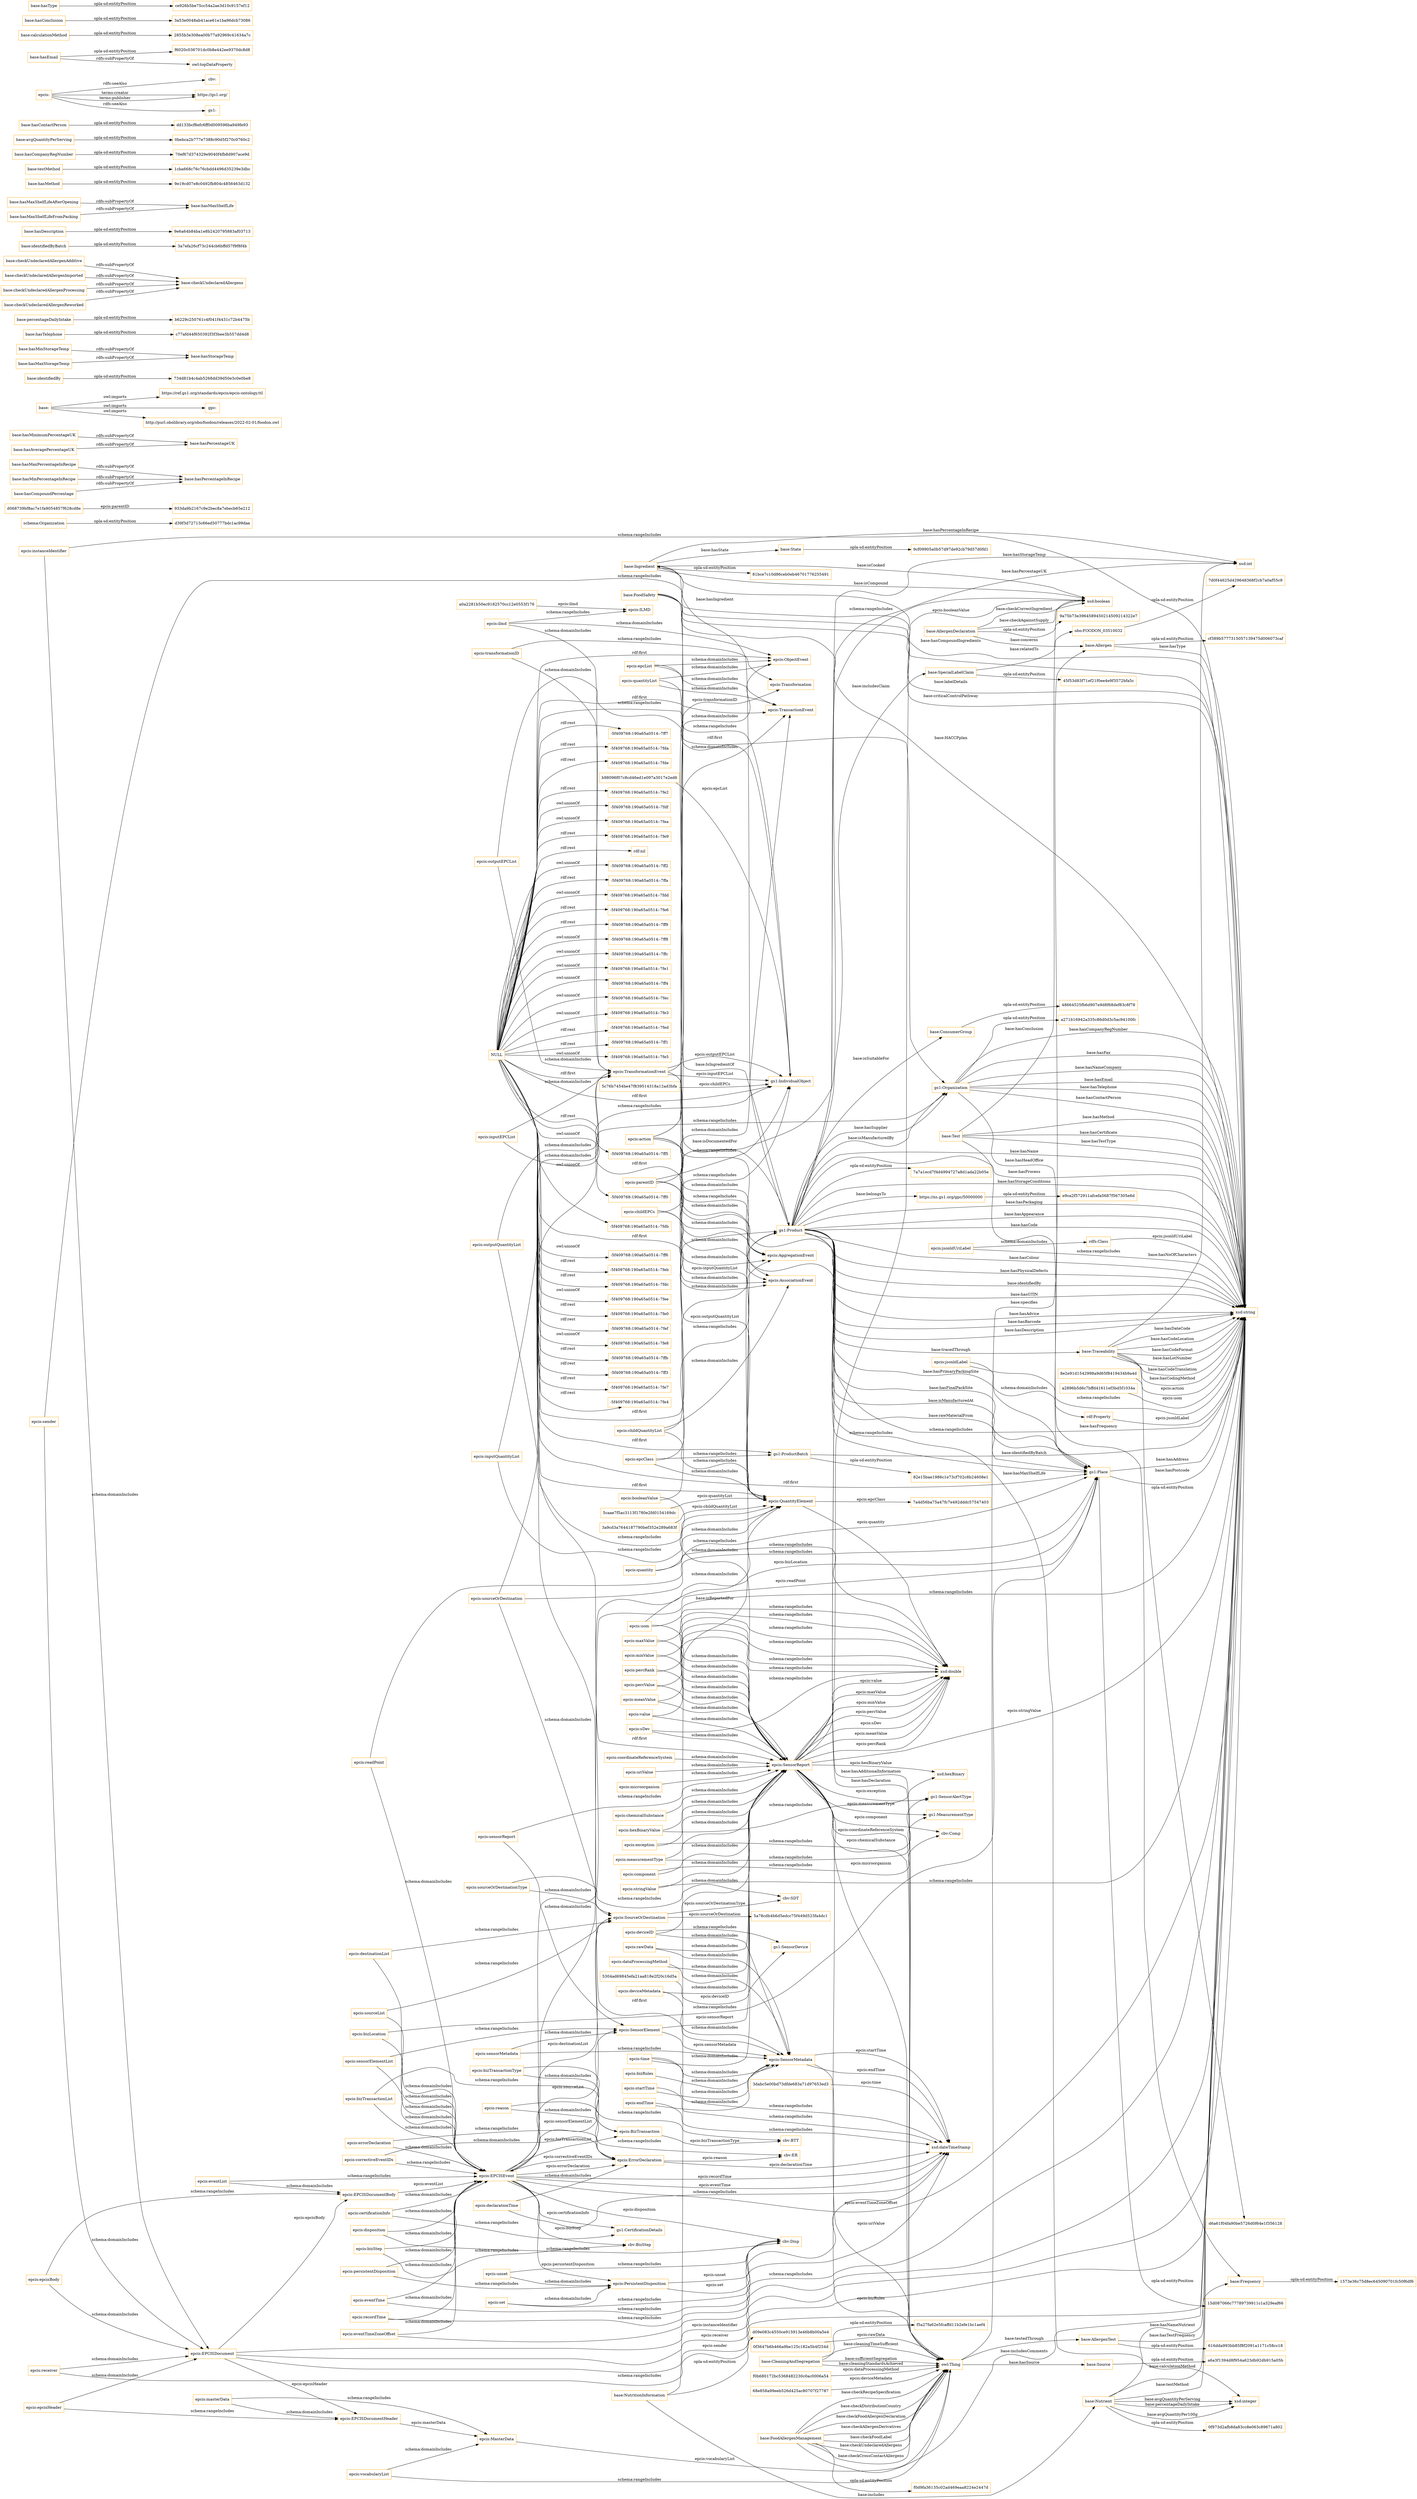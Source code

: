 digraph ar2dtool_diagram { 
rankdir=LR;
size="1501"
node [shape = rectangle, color="orange"]; "base:Test" "base:Ingredient" "base:Frequency" "base:SpecialLabelClaim" "gs1:Product" "gs1:ProductBatch" "base:Traceability" "base:Allergen" "schema:Organization" "base:NutritionInformation" "base:CleaningAndSegregation" "gs1:Place" "base:State" "base:Nutrient" "base:AllergenDeclaration" "base:Source" "base:FoodSafety" "base:FoodAllergenManagement" "base:ConsumerGroup" "gs1:Organization" "base:AllergenTest" "epcis:QuantityElement" "8e2e91d1542998a9d65f8419434b9a4d" "epcis:AggregationEvent" "epcis:BizTransaction" "f0b680172bc5368482230c0ac0006a54" "epcis:SourceOrDestination" "3dabc5e00bd73dfde683a71d97653ed3" "b98096f07c8cd46ed1e097a3017e2ed6" "epcis:ErrorDeclaration" "7a4d56ba75a47fc7e492dddc57547403" "epcis:MasterData" "epcis:ILMD" "5caae7f5ac3113f1780e2fd0154169dc" "933da9b2167c9e2bec8a7ebecb65e212" "epcis:TransformationEvent" "3a9cd3a7644187790bef352e289a683f" "epcis:EPCISDocumentHeader" "epcis:EPCISEvent" "epcis:AssociationEvent" "epcis:TransactionEvent" "d068739bf8ac7e1fa9054857f628cd8e" "5a78cdb4b6d5edcc75f449d523fa4dc1" "epcis:SensorElement" "epcis:ObjectEvent" "a0a2281b50ec9182570cc12e0553f176" "5304ad69845efa21aa818e2f20c16d5a" "68e858a99eeb526d425ac80707f27787" "epcis:SensorReport" "0f3647b6b466a9be125c182a5b4f254d" "epcis:Transformation" "a2896b5d6c7bffd41611ef3bd5f1034a" "5c76b7454be47f839514318a12ad3bfa" "epcis:EPCISDocument" "epcis:PersistentDisposition" "epcis:SensorMetadata" "epcis:EPCISDocumentBody" ; /*classes style*/
	"epcis:uom" -> "xsd:string" [ label = "schema:rangeIncludes" ];
	"epcis:uom" -> "epcis:QuantityElement" [ label = "schema:domainIncludes" ];
	"epcis:uom" -> "epcis:SensorReport" [ label = "schema:domainIncludes" ];
	"epcis:unset" -> "cbv:Disp" [ label = "schema:rangeIncludes" ];
	"epcis:unset" -> "epcis:PersistentDisposition" [ label = "schema:domainIncludes" ];
	"epcis:sensorMetadata" -> "epcis:SensorMetadata" [ label = "schema:rangeIncludes" ];
	"epcis:sensorMetadata" -> "epcis:SensorElement" [ label = "schema:domainIncludes" ];
	"epcis:epcList" -> "epcis:TransactionEvent" [ label = "schema:domainIncludes" ];
	"epcis:epcList" -> "epcis:ObjectEvent" [ label = "schema:domainIncludes" ];
	"epcis:epcList" -> "gs1:IndividualObject" [ label = "schema:rangeIncludes" ];
	"epcis:sourceOrDestination" -> "gs1:Place" [ label = "schema:rangeIncludes" ];
	"epcis:sourceOrDestination" -> "epcis:SourceOrDestination" [ label = "schema:domainIncludes" ];
	"epcis:sourceOrDestination" -> "gs1:Organization" [ label = "schema:rangeIncludes" ];
	"epcis:eventTime" -> "xsd:dateTimeStamp" [ label = "schema:rangeIncludes" ];
	"epcis:eventTime" -> "epcis:EPCISEvent" [ label = "schema:domainIncludes" ];
	"epcis:quantityList" -> "epcis:ObjectEvent" [ label = "schema:domainIncludes" ];
	"epcis:quantityList" -> "epcis:TransactionEvent" [ label = "schema:domainIncludes" ];
	"epcis:quantityList" -> "epcis:QuantityElement" [ label = "schema:rangeIncludes" ];
	"epcis:receiver" -> "epcis:EPCISDocument" [ label = "schema:domainIncludes" ];
	"epcis:receiver" -> "xsd:string" [ label = "schema:rangeIncludes" ];
	"base:Nutrient" -> "0f973d2afb8da83cc8e063c89671a802" [ label = "opla-sd:entityPosition" ];
	"epcis:bizTransactionType" -> "epcis:BizTransaction" [ label = "schema:domainIncludes" ];
	"epcis:bizTransactionType" -> "cbv:BTT" [ label = "schema:rangeIncludes" ];
	"epcis:masterData" -> "epcis:EPCISDocumentHeader" [ label = "schema:domainIncludes" ];
	"epcis:masterData" -> "epcis:MasterData" [ label = "schema:rangeIncludes" ];
	"base:hasMaxPercentageInRecipe" -> "base:hasPercentageInRecipe" [ label = "rdfs:subPropertyOf" ];
	"base:hasMinimumPercentageUK" -> "base:hasPercentageUK" [ label = "rdfs:subPropertyOf" ];
	"base:" -> "https://ref.gs1.org/standards/epcis/epcis-ontology.ttl" [ label = "owl:imports" ];
	"base:" -> "gpc:" [ label = "owl:imports" ];
	"base:" -> "http://purl.obolibrary.org/obo/foodon/releases/2022-02-01/foodon.owl" [ label = "owl:imports" ];
	"epcis:booleanValue" -> "epcis:SensorReport" [ label = "schema:domainIncludes" ];
	"epcis:booleanValue" -> "xsd:boolean" [ label = "schema:rangeIncludes" ];
	"base:identifiedBy" -> "734d81b4c4ab5268dd39d50e3c0e0be8" [ label = "opla-sd:entityPosition" ];
	"epcis:quantity" -> "xsd:double" [ label = "schema:rangeIncludes" ];
	"epcis:quantity" -> "epcis:QuantityElement" [ label = "schema:domainIncludes" ];
	"base:hasMinStorageTemp" -> "base:hasStorageTemp" [ label = "rdfs:subPropertyOf" ];
	"base:hasMinPercentageInRecipe" -> "base:hasPercentageInRecipe" [ label = "rdfs:subPropertyOf" ];
	"base:Ingredient" -> "81bce7c10d86ceb0eb46701776255491" [ label = "opla-sd:entityPosition" ];
	"epcis:startTime" -> "epcis:SensorMetadata" [ label = "schema:domainIncludes" ];
	"epcis:startTime" -> "xsd:dateTimeStamp" [ label = "schema:rangeIncludes" ];
	"epcis:hexBinaryValue" -> "xsd:hexBinary" [ label = "schema:rangeIncludes" ];
	"epcis:hexBinaryValue" -> "epcis:SensorReport" [ label = "schema:domainIncludes" ];
	"epcis:certificationInfo" -> "gs1:CertificationDetails" [ label = "schema:rangeIncludes" ];
	"epcis:certificationInfo" -> "epcis:EPCISEvent" [ label = "schema:domainIncludes" ];
	"base:FoodAllergenManagement" -> "f0d9fa36135c02ad469eaa8224e2447d" [ label = "opla-sd:entityPosition" ];
	"epcis:sourceList" -> "epcis:SourceOrDestination" [ label = "schema:rangeIncludes" ];
	"epcis:sourceList" -> "epcis:EPCISEvent" [ label = "schema:domainIncludes" ];
	"epcis:reason" -> "epcis:ErrorDeclaration" [ label = "schema:domainIncludes" ];
	"epcis:reason" -> "cbv:ER" [ label = "schema:rangeIncludes" ];
	"schema:Organization" -> "d39f3d72713c66ed50777bdc1ac99dae" [ label = "opla-sd:entityPosition" ];
	"base:hasTelephone" -> "c77afd44f650392f3f3bee3b557dd4d8" [ label = "opla-sd:entityPosition" ];
	"base:percentageDailyIntake" -> "b6229c250761c4f041f4431c72b4475b" [ label = "opla-sd:entityPosition" ];
	"epcis:parentID" -> "epcis:TransactionEvent" [ label = "schema:domainIncludes" ];
	"epcis:parentID" -> "epcis:AssociationEvent" [ label = "schema:domainIncludes" ];
	"epcis:parentID" -> "gs1:IndividualObject" [ label = "schema:rangeIncludes" ];
	"epcis:parentID" -> "gs1:Place" [ label = "schema:rangeIncludes" ];
	"epcis:parentID" -> "epcis:AggregationEvent" [ label = "schema:domainIncludes" ];
	"epcis:uriValue" -> "epcis:SensorReport" [ label = "schema:domainIncludes" ];
	"epcis:recordTime" -> "epcis:EPCISEvent" [ label = "schema:domainIncludes" ];
	"epcis:recordTime" -> "xsd:dateTimeStamp" [ label = "schema:rangeIncludes" ];
	"epcis:deviceID" -> "gs1:SensorDevice" [ label = "schema:rangeIncludes" ];
	"epcis:deviceID" -> "epcis:SensorMetadata" [ label = "schema:domainIncludes" ];
	"epcis:deviceID" -> "epcis:SensorReport" [ label = "schema:domainIncludes" ];
	"epcis:ilmd" -> "epcis:ObjectEvent" [ label = "schema:domainIncludes" ];
	"epcis:ilmd" -> "epcis:ILMD" [ label = "schema:rangeIncludes" ];
	"epcis:ilmd" -> "epcis:TransformationEvent" [ label = "schema:domainIncludes" ];
	"base:checkUndeclaredAllergenAdditive" -> "base:checkUndeclaredAllergens" [ label = "rdfs:subPropertyOf" ];
	"epcis:bizRules" -> "epcis:SensorMetadata" [ label = "schema:domainIncludes" ];
	"epcis:meanValue" -> "epcis:SensorReport" [ label = "schema:domainIncludes" ];
	"epcis:meanValue" -> "xsd:double" [ label = "schema:rangeIncludes" ];
	"epcis:microorganism" -> "epcis:SensorReport" [ label = "schema:domainIncludes" ];
	"epcis:value" -> "epcis:SensorReport" [ label = "schema:domainIncludes" ];
	"epcis:value" -> "xsd:double" [ label = "schema:rangeIncludes" ];
	"epcis:sender" -> "xsd:string" [ label = "schema:rangeIncludes" ];
	"epcis:sender" -> "epcis:EPCISDocument" [ label = "schema:domainIncludes" ];
	"https://ns.gs1.org/gpc/50000000" -> "e9ca2f572911afcefa5687f567305e6d" [ label = "opla-sd:entityPosition" ];
	"epcis:endTime" -> "epcis:SensorMetadata" [ label = "schema:domainIncludes" ];
	"epcis:endTime" -> "xsd:dateTimeStamp" [ label = "schema:rangeIncludes" ];
	"epcis:sDev" -> "xsd:double" [ label = "schema:rangeIncludes" ];
	"epcis:sDev" -> "epcis:SensorReport" [ label = "schema:domainIncludes" ];
	"epcis:epcisBody" -> "epcis:EPCISDocument" [ label = "schema:domainIncludes" ];
	"epcis:epcisBody" -> "epcis:EPCISDocumentBody" [ label = "schema:rangeIncludes" ];
	"epcis:instanceIdentifier" -> "epcis:EPCISDocument" [ label = "schema:domainIncludes" ];
	"epcis:instanceIdentifier" -> "xsd:string" [ label = "schema:rangeIncludes" ];
	"gs1:Place" -> "15d087066c77789739911c1a329eaf66" [ label = "opla-sd:entityPosition" ];
	"epcis:exception" -> "gs1:SensorAlertType" [ label = "schema:rangeIncludes" ];
	"epcis:exception" -> "epcis:SensorReport" [ label = "schema:domainIncludes" ];
	"epcis:maxValue" -> "xsd:double" [ label = "schema:rangeIncludes" ];
	"epcis:maxValue" -> "epcis:SensorReport" [ label = "schema:domainIncludes" ];
	"base:AllergenTest" -> "616dda993bb85f8f2091a1171c58cc18" [ label = "opla-sd:entityPosition" ];
	"gs1:ProductBatch" -> "82e15bae1986c1e73cf702c8b24608e1" [ label = "opla-sd:entityPosition" ];
	"epcis:action" -> "xsd:string" [ label = "schema:rangeIncludes" ];
	"epcis:action" -> "epcis:AggregationEvent" [ label = "schema:domainIncludes" ];
	"epcis:action" -> "epcis:AssociationEvent" [ label = "schema:domainIncludes" ];
	"epcis:action" -> "epcis:ObjectEvent" [ label = "schema:domainIncludes" ];
	"epcis:action" -> "epcis:TransactionEvent" [ label = "schema:domainIncludes" ];
	"base:AllergenDeclaration" -> "9a75b73e3964589450214509214322e7" [ label = "opla-sd:entityPosition" ];
	"epcis:rawData" -> "epcis:SensorReport" [ label = "schema:domainIncludes" ];
	"epcis:rawData" -> "epcis:SensorMetadata" [ label = "schema:domainIncludes" ];
	"epcis:epcClass" -> "epcis:QuantityElement" [ label = "schema:domainIncludes" ];
	"epcis:epcClass" -> "gs1:Product" [ label = "schema:rangeIncludes" ];
	"epcis:epcClass" -> "gs1:ProductBatch" [ label = "schema:rangeIncludes" ];
	"epcis:eventTimeZoneOffset" -> "xsd:string" [ label = "schema:rangeIncludes" ];
	"epcis:eventTimeZoneOffset" -> "epcis:EPCISEvent" [ label = "schema:domainIncludes" ];
	"base:identifiedByBatch" -> "3a7efa26cf73c244cb6bffd57f9f8f4b" [ label = "opla-sd:entityPosition" ];
	"epcis:persistentDisposition" -> "epcis:EPCISEvent" [ label = "schema:domainIncludes" ];
	"epcis:persistentDisposition" -> "epcis:PersistentDisposition" [ label = "schema:rangeIncludes" ];
	"base:hasDescription" -> "9e6a64b84ba1e8b2420795883af03713" [ label = "opla-sd:entityPosition" ];
	"base:hasMaxShelfLifeAfterOpening" -> "base:hasMaxShelfLife" [ label = "rdfs:subPropertyOf" ];
	"epcis:jsonldLabel" -> "rdf:Property" [ label = "schema:domainIncludes" ];
	"epcis:jsonldLabel" -> "xsd:string" [ label = "schema:rangeIncludes" ];
	"epcis:dataProcessingMethod" -> "epcis:SensorReport" [ label = "schema:domainIncludes" ];
	"epcis:dataProcessingMethod" -> "epcis:SensorMetadata" [ label = "schema:domainIncludes" ];
	"base:hasMaxStorageTemp" -> "base:hasStorageTemp" [ label = "rdfs:subPropertyOf" ];
	"epcis:transformationID" -> "epcis:Transformation" [ label = "schema:rangeIncludes" ];
	"epcis:transformationID" -> "epcis:TransformationEvent" [ label = "schema:domainIncludes" ];
	"epcis:epcisHeader" -> "epcis:EPCISDocumentHeader" [ label = "schema:rangeIncludes" ];
	"epcis:epcisHeader" -> "epcis:EPCISDocument" [ label = "schema:domainIncludes" ];
	"epcis:errorDeclaration" -> "epcis:EPCISEvent" [ label = "schema:domainIncludes" ];
	"epcis:errorDeclaration" -> "epcis:ErrorDeclaration" [ label = "schema:rangeIncludes" ];
	"epcis:inputEPCList" -> "gs1:IndividualObject" [ label = "schema:rangeIncludes" ];
	"epcis:inputEPCList" -> "epcis:TransformationEvent" [ label = "schema:domainIncludes" ];
	"base:hasMethod" -> "9e19cd07e8c0492fb804c4856463d132" [ label = "opla-sd:entityPosition" ];
	"epcis:component" -> "epcis:SensorReport" [ label = "schema:domainIncludes" ];
	"epcis:component" -> "cbv:Comp" [ label = "schema:rangeIncludes" ];
	"epcis:set" -> "epcis:PersistentDisposition" [ label = "schema:domainIncludes" ];
	"epcis:set" -> "cbv:Disp" [ label = "schema:rangeIncludes" ];
	"epcis:outputQuantityList" -> "epcis:TransformationEvent" [ label = "schema:domainIncludes" ];
	"epcis:outputQuantityList" -> "epcis:QuantityElement" [ label = "schema:rangeIncludes" ];
	"epcis:destinationList" -> "epcis:EPCISEvent" [ label = "schema:domainIncludes" ];
	"epcis:destinationList" -> "epcis:SourceOrDestination" [ label = "schema:rangeIncludes" ];
	"base:hasCompoundPercentage" -> "base:hasPercentageInRecipe" [ label = "rdfs:subPropertyOf" ];
	"epcis:deviceMetadata" -> "epcis:SensorReport" [ label = "schema:domainIncludes" ];
	"epcis:deviceMetadata" -> "epcis:SensorMetadata" [ label = "schema:domainIncludes" ];
	"gs1:Organization" -> "a271b16942a335c86d0d3c5ac94100fc" [ label = "opla-sd:entityPosition" ];
	"epcis:chemicalSubstance" -> "epcis:SensorReport" [ label = "schema:domainIncludes" ];
	"epcis:sourceOrDestinationType" -> "epcis:SourceOrDestination" [ label = "schema:domainIncludes" ];
	"epcis:sourceOrDestinationType" -> "cbv:SDT" [ label = "schema:rangeIncludes" ];
	"epcis:measurementType" -> "gs1:MeasurementType" [ label = "schema:rangeIncludes" ];
	"epcis:measurementType" -> "epcis:SensorReport" [ label = "schema:domainIncludes" ];
	"epcis:bizLocation" -> "epcis:EPCISEvent" [ label = "schema:domainIncludes" ];
	"epcis:bizLocation" -> "gs1:Place" [ label = "schema:rangeIncludes" ];
	"epcis:outputEPCList" -> "epcis:TransformationEvent" [ label = "schema:domainIncludes" ];
	"epcis:outputEPCList" -> "gs1:IndividualObject" [ label = "schema:rangeIncludes" ];
	"epcis:stringValue" -> "epcis:SensorReport" [ label = "schema:domainIncludes" ];
	"epcis:stringValue" -> "xsd:string" [ label = "schema:rangeIncludes" ];
	"epcis:jsonldUriLabel" -> "xsd:string" [ label = "schema:rangeIncludes" ];
	"epcis:jsonldUriLabel" -> "rdfs:Class" [ label = "schema:domainIncludes" ];
	"base:ConsumerGroup" -> "48664525fb6d907e9d8f68def83c8f78" [ label = "opla-sd:entityPosition" ];
	"epcis:bizTransactionList" -> "epcis:BizTransaction" [ label = "schema:rangeIncludes" ];
	"epcis:bizTransactionList" -> "epcis:EPCISEvent" [ label = "schema:domainIncludes" ];
	"base:CleaningAndSegregation" -> "f5a27fa62e5fcaffd11b2efe1bc1aef4" [ label = "opla-sd:entityPosition" ];
	"base:Traceability" -> "d6a61f04fa90be5726d0f64e1f356128" [ label = "opla-sd:entityPosition" ];
	"base:Allergen" -> "cf389b5777315057139475d006073caf" [ label = "opla-sd:entityPosition" ];
	"base:Source" -> "a6a3f1394d8f954a623db92db915a05b" [ label = "opla-sd:entityPosition" ];
	"base:checkUndeclaredAllergenImported" -> "base:checkUndeclaredAllergens" [ label = "rdfs:subPropertyOf" ];
	"epcis:minValue" -> "epcis:SensorReport" [ label = "schema:domainIncludes" ];
	"epcis:minValue" -> "xsd:double" [ label = "schema:rangeIncludes" ];
	"epcis:disposition" -> "cbv:Disp" [ label = "schema:rangeIncludes" ];
	"epcis:disposition" -> "epcis:EPCISEvent" [ label = "schema:domainIncludes" ];
	"base:testMethod" -> "1cba668c76c76cbdd4496d35239e3dbc" [ label = "opla-sd:entityPosition" ];
	"epcis:sensorElementList" -> "epcis:SensorElement" [ label = "schema:rangeIncludes" ];
	"epcis:sensorElementList" -> "epcis:EPCISEvent" [ label = "schema:domainIncludes" ];
	"base:hasCompanyRegNumber" -> "70ef67d374329e9040f4fb8d907ace9d" [ label = "opla-sd:entityPosition" ];
	"epcis:time" -> "xsd:dateTimeStamp" [ label = "schema:rangeIncludes" ];
	"epcis:time" -> "epcis:SensorReport" [ label = "schema:domainIncludes" ];
	"epcis:time" -> "epcis:SensorMetadata" [ label = "schema:domainIncludes" ];
	"base:avgQuantityPerServing" -> "0bebca2b777e7388c90d5f270c0760c2" [ label = "opla-sd:entityPosition" ];
	"base:State" -> "9cf09905a0b57d97de92cb79d57d0fd1" [ label = "opla-sd:entityPosition" ];
	"base:SpecialLabelClaim" -> "45f53d83f71ef21f0ee4e9f3572bfa5c" [ label = "opla-sd:entityPosition" ];
	"base:checkUndeclaredAllergenProcessing" -> "base:checkUndeclaredAllergens" [ label = "rdfs:subPropertyOf" ];
	"base:hasContactPerson" -> "dd133bcf8efc6ff0d009596ba949fe93" [ label = "opla-sd:entityPosition" ];
	"epcis:inputQuantityList" -> "epcis:QuantityElement" [ label = "schema:rangeIncludes" ];
	"epcis:inputQuantityList" -> "epcis:TransformationEvent" [ label = "schema:domainIncludes" ];
	"NULL" -> "gs1:IndividualObject" [ label = "rdf:first" ];
	"NULL" -> "-5f409768:190a65a0514:-7ff5" [ label = "rdf:rest" ];
	"NULL" -> "-5f409768:190a65a0514:-7ff0" [ label = "owl:unionOf" ];
	"NULL" -> "-5f409768:190a65a0514:-7fdb" [ label = "owl:unionOf" ];
	"NULL" -> "gs1:Organization" [ label = "rdf:first" ];
	"NULL" -> "-5f409768:190a65a0514:-7ff6" [ label = "owl:unionOf" ];
	"NULL" -> "epcis:TransformationEvent" [ label = "rdf:first" ];
	"NULL" -> "-5f409768:190a65a0514:-7feb" [ label = "rdf:rest" ];
	"NULL" -> "-5f409768:190a65a0514:-7fdc" [ label = "rdf:rest" ];
	"NULL" -> "epcis:QuantityElement" [ label = "rdf:first" ];
	"NULL" -> "-5f409768:190a65a0514:-7fee" [ label = "owl:unionOf" ];
	"NULL" -> "-5f409768:190a65a0514:-7fe0" [ label = "rdf:rest" ];
	"NULL" -> "-5f409768:190a65a0514:-7fef" [ label = "rdf:rest" ];
	"NULL" -> "-5f409768:190a65a0514:-7fe8" [ label = "owl:unionOf" ];
	"NULL" -> "-5f409768:190a65a0514:-7ffb" [ label = "rdf:rest" ];
	"NULL" -> "-5f409768:190a65a0514:-7ff3" [ label = "rdf:rest" ];
	"NULL" -> "-5f409768:190a65a0514:-7fe7" [ label = "rdf:rest" ];
	"NULL" -> "-5f409768:190a65a0514:-7fe4" [ label = "rdf:rest" ];
	"NULL" -> "-5f409768:190a65a0514:-7ff7" [ label = "rdf:rest" ];
	"NULL" -> "-5f409768:190a65a0514:-7fda" [ label = "rdf:rest" ];
	"NULL" -> "-5f409768:190a65a0514:-7fde" [ label = "rdf:rest" ];
	"NULL" -> "epcis:ObjectEvent" [ label = "rdf:first" ];
	"NULL" -> "-5f409768:190a65a0514:-7fe2" [ label = "rdf:rest" ];
	"NULL" -> "-5f409768:190a65a0514:-7fdf" [ label = "owl:unionOf" ];
	"NULL" -> "epcis:SensorReport" [ label = "rdf:first" ];
	"NULL" -> "-5f409768:190a65a0514:-7fea" [ label = "owl:unionOf" ];
	"NULL" -> "-5f409768:190a65a0514:-7fe9" [ label = "rdf:rest" ];
	"NULL" -> "gs1:Place" [ label = "rdf:first" ];
	"NULL" -> "rdf:nil" [ label = "rdf:rest" ];
	"NULL" -> "-5f409768:190a65a0514:-7ff2" [ label = "owl:unionOf" ];
	"NULL" -> "-5f409768:190a65a0514:-7ffa" [ label = "rdf:rest" ];
	"NULL" -> "-5f409768:190a65a0514:-7fdd" [ label = "owl:unionOf" ];
	"NULL" -> "-5f409768:190a65a0514:-7fe6" [ label = "rdf:rest" ];
	"NULL" -> "-5f409768:190a65a0514:-7ff9" [ label = "rdf:rest" ];
	"NULL" -> "-5f409768:190a65a0514:-7ff8" [ label = "owl:unionOf" ];
	"NULL" -> "epcis:TransactionEvent" [ label = "rdf:first" ];
	"NULL" -> "-5f409768:190a65a0514:-7ffc" [ label = "owl:unionOf" ];
	"NULL" -> "gs1:Product" [ label = "rdf:first" ];
	"NULL" -> "-5f409768:190a65a0514:-7fe1" [ label = "owl:unionOf" ];
	"NULL" -> "epcis:SensorMetadata" [ label = "rdf:first" ];
	"NULL" -> "gs1:ProductBatch" [ label = "rdf:first" ];
	"NULL" -> "epcis:AggregationEvent" [ label = "rdf:first" ];
	"NULL" -> "-5f409768:190a65a0514:-7ff4" [ label = "owl:unionOf" ];
	"NULL" -> "-5f409768:190a65a0514:-7fec" [ label = "owl:unionOf" ];
	"NULL" -> "epcis:AssociationEvent" [ label = "rdf:first" ];
	"NULL" -> "-5f409768:190a65a0514:-7fe3" [ label = "owl:unionOf" ];
	"NULL" -> "-5f409768:190a65a0514:-7fed" [ label = "rdf:rest" ];
	"NULL" -> "-5f409768:190a65a0514:-7ff1" [ label = "rdf:rest" ];
	"NULL" -> "-5f409768:190a65a0514:-7fe5" [ label = "owl:unionOf" ];
	"epcis:" -> "cbv:" [ label = "rdfs:seeAlso" ];
	"epcis:" -> "https://gs1.org/" [ label = "terms:creator" ];
	"epcis:" -> "gs1:" [ label = "rdfs:seeAlso" ];
	"epcis:" -> "https://gs1.org/" [ label = "terms:publisher" ];
	"epcis:correctiveEventIDs" -> "epcis:ErrorDeclaration" [ label = "schema:domainIncludes" ];
	"epcis:correctiveEventIDs" -> "epcis:EPCISEvent" [ label = "schema:rangeIncludes" ];
	"epcis:readPoint" -> "gs1:Place" [ label = "schema:rangeIncludes" ];
	"epcis:readPoint" -> "epcis:EPCISEvent" [ label = "schema:domainIncludes" ];
	"obo:FOODON_03510032" -> "7d0f44625d429648368f2cb7a0af55c9" [ label = "opla-sd:entityPosition" ];
	"base:hasAveragePercentageUK" -> "base:hasPercentageUK" [ label = "rdfs:subPropertyOf" ];
	"gs1:Product" -> "7a7a1ecd7f4d4994727a8d1ada22b05e" [ label = "opla-sd:entityPosition" ];
	"base:Frequency" -> "1573e36c75d8ec645090701fc50f6df6" [ label = "opla-sd:entityPosition" ];
	"epcis:coordinateReferenceSystem" -> "epcis:SensorReport" [ label = "schema:domainIncludes" ];
	"base:checkUndeclaredAllergenReworked" -> "base:checkUndeclaredAllergens" [ label = "rdfs:subPropertyOf" ];
	"base:hasEmail" -> "f6020c036701dc0b8e442ee9370dc8d8" [ label = "opla-sd:entityPosition" ];
	"base:hasEmail" -> "owl:topDataProperty" [ label = "rdfs:subPropertyOf" ];
	"base:calculationMethod" -> "2855b3e308ea00b77a92969c41634a7c" [ label = "opla-sd:entityPosition" ];
	"base:hasConclusion" -> "3a53e0048ab41ace61e1ba96dcb73086" [ label = "opla-sd:entityPosition" ];
	"epcis:percRank" -> "xsd:double" [ label = "schema:rangeIncludes" ];
	"epcis:percRank" -> "epcis:SensorReport" [ label = "schema:domainIncludes" ];
	"epcis:percValue" -> "xsd:double" [ label = "schema:rangeIncludes" ];
	"epcis:percValue" -> "epcis:SensorReport" [ label = "schema:domainIncludes" ];
	"epcis:eventList" -> "epcis:EPCISEvent" [ label = "schema:rangeIncludes" ];
	"epcis:eventList" -> "epcis:EPCISDocumentBody" [ label = "schema:domainIncludes" ];
	"base:NutritionInformation" -> "d09e083c4550ce915913e46b8b00a5e4" [ label = "opla-sd:entityPosition" ];
	"epcis:declarationTime" -> "epcis:ErrorDeclaration" [ label = "schema:domainIncludes" ];
	"epcis:declarationTime" -> "xsd:dateTimeStamp" [ label = "schema:rangeIncludes" ];
	"base:hasType" -> "ce926b5be75cc54a2ae3d10c9157ef12" [ label = "opla-sd:entityPosition" ];
	"epcis:bizStep" -> "epcis:EPCISEvent" [ label = "schema:domainIncludes" ];
	"epcis:bizStep" -> "cbv:BizStep" [ label = "schema:rangeIncludes" ];
	"epcis:childQuantityList" -> "epcis:AggregationEvent" [ label = "schema:domainIncludes" ];
	"epcis:childQuantityList" -> "epcis:QuantityElement" [ label = "schema:rangeIncludes" ];
	"epcis:childQuantityList" -> "epcis:AssociationEvent" [ label = "schema:domainIncludes" ];
	"epcis:sensorReport" -> "epcis:SensorElement" [ label = "schema:domainIncludes" ];
	"epcis:sensorReport" -> "epcis:SensorReport" [ label = "schema:rangeIncludes" ];
	"epcis:vocabularyList" -> "epcis:MasterData" [ label = "schema:domainIncludes" ];
	"epcis:vocabularyList" -> "owl:Thing" [ label = "schema:rangeIncludes" ];
	"epcis:childEPCs" -> "gs1:IndividualObject" [ label = "schema:rangeIncludes" ];
	"epcis:childEPCs" -> "epcis:AggregationEvent" [ label = "schema:domainIncludes" ];
	"epcis:childEPCs" -> "epcis:AssociationEvent" [ label = "schema:domainIncludes" ];
	"base:hasMaxShelfLifeFromPacking" -> "base:hasMaxShelfLife" [ label = "rdfs:subPropertyOf" ];
	"d068739bf8ac7e1fa9054857f628cd8e" -> "933da9b2167c9e2bec8a7ebecb65e212" [ label = "epcis:parentID" ];
	"base:Nutrient" -> "xsd:integer" [ label = "base:avgQuantityPer100g" ];
	"gs1:Product" -> "base:ConsumerGroup" [ label = "base:isSuitableFor" ];
	"epcis:SensorReport" -> "xsd:double" [ label = "epcis:percValue" ];
	"gs1:Product" -> "xsd:string" [ label = "base:hasName" ];
	"owl:Thing" -> "base:AllergenTest" [ label = "base:testedThrough" ];
	"base:FoodAllergenManagement" -> "owl:Thing" [ label = "base:checkRecipeSpecification" ];
	"epcis:TransformationEvent" -> "gs1:IndividualObject" [ label = "epcis:outputEPCList" ];
	"epcis:SensorReport" -> "gs1:SensorAlertType" [ label = "epcis:exception" ];
	"gs1:Product" -> "gs1:Place" [ label = "base:isManufacturedAt" ];
	"epcis:EPCISDocument" -> "epcis:EPCISDocumentHeader" [ label = "epcis:epcisHeader" ];
	"epcis:EPCISEvent" -> "xsd:dateTimeStamp" [ label = "epcis:recordTime" ];
	"epcis:TransformationEvent" -> "epcis:Transformation" [ label = "epcis:transformationID" ];
	"rdf:Property" -> "xsd:string" [ label = "epcis:jsonldLabel" ];
	"base:NutritionInformation" -> "gs1:Product" [ label = "base:isReportedFor" ];
	"epcis:PersistentDisposition" -> "cbv:Disp" [ label = "epcis:unset" ];
	"base:CleaningAndSegregation" -> "owl:Thing" [ label = "base:cleaningStandardsAchieved" ];
	"gs1:Product" -> "base:Traceability" [ label = "base:tracedThrough" ];
	"base:Traceability" -> "xsd:string" [ label = "base:hasCodeLocation" ];
	"epcis:SensorReport" -> "xsd:string" [ label = "epcis:stringValue" ];
	"epcis:SensorReport" -> "xsd:double" [ label = "epcis:sDev" ];
	"base:CleaningAndSegregation" -> "owl:Thing" [ label = "base:cleaningTimeSufficient" ];
	"gs1:Product" -> "gs1:Organization" [ label = "base:isManufacturedBy" ];
	"gs1:Organization" -> "xsd:string" [ label = "base:hasCompanyRegNumber" ];
	"base:Traceability" -> "xsd:int" [ label = "base:hasNoOfCharacters" ];
	"base:Test" -> "xsd:string" [ label = "base:hasMethod" ];
	"epcis:EPCISEvent" -> "gs1:Place" [ label = "epcis:bizLocation" ];
	"epcis:SensorReport" -> "xsd:double" [ label = "epcis:meanValue" ];
	"base:FoodAllergenManagement" -> "owl:Thing" [ label = "base:checkDistributionCountry" ];
	"epcis:EPCISEvent" -> "epcis:SourceOrDestination" [ label = "epcis:destinationList" ];
	"epcis:SensorReport" -> "owl:Thing" [ label = "epcis:coordinateReferenceSystem" ];
	"base:FoodSafety" -> "xsd:string" [ label = "base:labelDetails" ];
	"epcis:QuantityElement" -> "xsd:double" [ label = "epcis:quantity" ];
	"epcis:PersistentDisposition" -> "cbv:Disp" [ label = "epcis:set" ];
	"base:Nutrient" -> "xsd:string" [ label = "base:calculationMethod" ];
	"gs1:Organization" -> "xsd:string" [ label = "base:hasFax" ];
	"base:Test" -> "xsd:string" [ label = "base:hasCertificate" ];
	"epcis:EPCISDocument" -> "xsd:string" [ label = "epcis:instanceIdentifier" ];
	"epcis:EPCISEvent" -> "gs1:Place" [ label = "epcis:readPoint" ];
	"epcis:SensorElement" -> "epcis:SensorMetadata" [ label = "epcis:sensorMetadata" ];
	"epcis:EPCISEvent" -> "xsd:string" [ label = "epcis:eventTimeZoneOffset" ];
	"epcis:SensorElement" -> "epcis:SensorReport" [ label = "epcis:sensorReport" ];
	"epcis:EPCISDocumentHeader" -> "epcis:MasterData" [ label = "epcis:masterData" ];
	"base:CleaningAndSegregation" -> "owl:Thing" [ label = "base:sufficientSegregation" ];
	"gs1:Product" -> "xsd:string" [ label = "base:hasProcess" ];
	"base:AllergenDeclaration" -> "xsd:boolean" [ label = "base:checkCorrectIngredient" ];
	"base:NutritionInformation" -> "base:Nutrient" [ label = "base:includes" ];
	"epcis:EPCISDocument" -> "epcis:EPCISDocumentBody" [ label = "epcis:epcisBody" ];
	"base:Ingredient" -> "xsd:string" [ label = "base:hasCompoundIngredients" ];
	"epcis:SensorMetadata" -> "xsd:dateTimeStamp" [ label = "epcis:startTime" ];
	"rdfs:Class" -> "xsd:string" [ label = "epcis:jsonldUriLabel" ];
	"epcis:MasterData" -> "owl:Thing" [ label = "epcis:vocabularyList" ];
	"gs1:Product" -> "gs1:Place" [ label = "base:rawMaterialFrom" ];
	"gs1:Product" -> "xsd:string" [ label = "base:hasStorageConditions" ];
	"gs1:Product" -> "xsd:integer" [ label = "base:hasMaxShelfLife" ];
	"epcis:BizTransaction" -> "cbv:BTT" [ label = "epcis:bizTransactionType" ];
	"base:Traceability" -> "xsd:string" [ label = "base:hasCodeFormat" ];
	"base:Nutrient" -> "xsd:integer" [ label = "base:avgQuantityPerServing" ];
	"gs1:Product" -> "xsd:int" [ label = "base:hasStorageTemp" ];
	"epcis:EPCISEvent" -> "xsd:dateTimeStamp" [ label = "epcis:eventTime" ];
	"epcis:QuantityElement" -> "7a4d56ba75a47fc7e492dddc57547403" [ label = "epcis:epcClass" ];
	"base:AllergenDeclaration" -> "base:Allergen" [ label = "base:concerns" ];
	"epcis:EPCISEvent" -> "cbv:Disp" [ label = "epcis:disposition" ];
	"epcis:EPCISDocument" -> "xsd:string" [ label = "epcis:receiver" ];
	"gs1:Product" -> "xsd:string" [ label = "base:hasPackaging" ];
	"base:Allergen" -> "xsd:string" [ label = "base:hasType" ];
	"base:AllergenTest" -> "base:Frequency" [ label = "base:hasTestFrequency" ];
	"base:FoodAllergenManagement" -> "owl:Thing" [ label = "base:checkFoodAllergenDeclaration" ];
	"base:FoodAllergenManagement" -> "owl:Thing" [ label = "base:checkAllergenDerivatives" ];
	"base:Ingredient" -> "gs1:Product" [ label = "base:IsIngredientOf" ];
	"epcis:SensorReport" -> "xsd:double" [ label = "epcis:percRank" ];
	"a0a2281b50ec9182570cc12e0553f176" -> "epcis:ILMD" [ label = "epcis:ilmd" ];
	"owl:Thing" -> "base:Allergen" [ label = "base:specifies" ];
	"epcis:SourceOrDestination" -> "5a78cdb4b6d5edcc75f449d523fa4dc1" [ label = "epcis:sourceOrDestination" ];
	"epcis:SensorReport" -> "owl:Thing" [ label = "epcis:chemicalSubstance" ];
	"base:Ingredient" -> "xsd:boolean" [ label = "base:isCompound" ];
	"epcis:SensorReport" -> "xsd:hexBinary" [ label = "epcis:hexBinaryValue" ];
	"base:Nutrient" -> "xsd:integer" [ label = "base:percentageDailyIntake" ];
	"gs1:Product" -> "xsd:string" [ label = "base:hasAppearance" ];
	"gs1:Organization" -> "xsd:string" [ label = "base:hasNameCompany" ];
	"gs1:Organization" -> "xsd:string" [ label = "base:hasEmail" ];
	"gs1:Organization" -> "xsd:string" [ label = "base:hasTelephone" ];
	"base:Ingredient" -> "xsd:int" [ label = "base:hasPercentageInRecipe" ];
	"epcis:SensorReport" -> "xsd:boolean" [ label = "epcis:booleanValue" ];
	"epcis:TransformationEvent" -> "epcis:QuantityElement" [ label = "epcis:inputQuantityList" ];
	"base:FoodSafety" -> "xsd:string" [ label = "base:criticalControlPathway" ];
	"epcis:EPCISDocumentBody" -> "epcis:EPCISEvent" [ label = "epcis:eventList" ];
	"base:Ingredient" -> "xsd:boolean" [ label = "base:isCooked" ];
	"base:Test" -> "xsd:boolean" [ label = "base:hasConclusion" ];
	"gs1:Product" -> "owl:Thing" [ label = "base:hasDeclaration" ];
	"gs1:Product" -> "gs1:Place" [ label = "base:hasPrimaryPackingSite" ];
	"gs1:Product" -> "xsd:string" [ label = "base:hasCode" ];
	"epcis:TransformationEvent" -> "epcis:QuantityElement" [ label = "epcis:outputQuantityList" ];
	"5304ad69845efa21aa818e2f20c16d5a" -> "gs1:SensorDevice" [ label = "epcis:deviceID" ];
	"68e858a99eeb526d425ac80707f27787" -> "owl:Thing" [ label = "epcis:deviceMetadata" ];
	"base:FoodAllergenManagement" -> "owl:Thing" [ label = "base:checkFoodLabel" ];
	"base:Traceability" -> "xsd:string" [ label = "base:hasLotNumber" ];
	"base:Ingredient" -> "base:State" [ label = "base:hasState" ];
	"gs1:Product" -> "owl:Thing" [ label = "base:hasAdditionalInformation" ];
	"8e2e91d1542998a9d65f8419434b9a4d" -> "xsd:string" [ label = "epcis:action" ];
	"base:FoodAllergenManagement" -> "xsd:string" [ label = "base:includesComments" ];
	"0f3647b6b466a9be125c182a5b4f254d" -> "owl:Thing" [ label = "epcis:rawData" ];
	"gs1:Product" -> "xsd:string" [ label = "base:hasColour" ];
	"epcis:TransformationEvent" -> "gs1:IndividualObject" [ label = "epcis:inputEPCList" ];
	"owl:Thing" -> "base:Source" [ label = "base:hasSource" ];
	"epcis:SensorReport" -> "xsd:double" [ label = "epcis:value" ];
	"epcis:EPCISEvent" -> "epcis:SourceOrDestination" [ label = "epcis:sourceList" ];
	"epcis:EPCISEvent" -> "cbv:BizStep" [ label = "epcis:bizStep" ];
	"epcis:EPCISEvent" -> "gs1:CertificationDetails" [ label = "epcis:certificationInfo" ];
	"epcis:ErrorDeclaration" -> "epcis:EPCISEvent" [ label = "epcis:correctiveEventIDs" ];
	"epcis:ErrorDeclaration" -> "cbv:ER" [ label = "epcis:reason" ];
	"epcis:SensorReport" -> "owl:Thing" [ label = "epcis:microorganism" ];
	"base:Nutrient" -> "xsd:string" [ label = "base:testMethod" ];
	"base:FoodSafety" -> "gs1:Product" [ label = "base:isDocumentedFor" ];
	"gs1:Organization" -> "xsd:string" [ label = "base:hasContactPerson" ];
	"epcis:SensorReport" -> "owl:Thing" [ label = "epcis:uriValue" ];
	"epcis:SensorReport" -> "cbv:Comp" [ label = "epcis:component" ];
	"gs1:Product" -> "xsd:string" [ label = "base:hasPhysicalDefects" ];
	"base:SpecialLabelClaim" -> "obo:FOODON_03510032" [ label = "base:relatedTo" ];
	"base:Test" -> "base:Frequency" [ label = "base:hasFrequency" ];
	"gs1:Organization" -> "gs1:Place" [ label = "base:hasHeadOffice" ];
	"5c76b7454be47f839514318a12ad3bfa" -> "gs1:IndividualObject" [ label = "epcis:childEPCs" ];
	"base:Traceability" -> "xsd:string" [ label = "base:hasCodeTranslation" ];
	"gs1:Place" -> "xsd:string" [ label = "base:hasAddress" ];
	"gs1:Product" -> "xsd:string" [ label = "base:identifiedBy" ];
	"5caae7f5ac3113f1780e2fd0154169dc" -> "epcis:QuantityElement" [ label = "epcis:quantityList" ];
	"gs1:Product" -> "xsd:string" [ label = "base:hasGTIN" ];
	"gs1:Product" -> "gs1:Organization" [ label = "base:hasSupplier" ];
	"gs1:Product" -> "xsd:int" [ label = "base:hasPercentageUK" ];
	"base:FoodSafety" -> "xsd:string" [ label = "base:HACCPplan" ];
	"f0b680172bc5368482230c0ac0006a54" -> "owl:Thing" [ label = "epcis:dataProcessingMethod" ];
	"gs1:Place" -> "xsd:string" [ label = "base:hasPostcode" ];
	"epcis:EPCISEvent" -> "epcis:ErrorDeclaration" [ label = "epcis:errorDeclaration" ];
	"epcis:SourceOrDestination" -> "cbv:SDT" [ label = "epcis:sourceOrDestinationType" ];
	"epcis:SensorReport" -> "gs1:MeasurementType" [ label = "epcis:measurementType" ];
	"gs1:Product" -> "xsd:string" [ label = "base:hasAdvice" ];
	"3dabc5e00bd73dfde683a71d97653ed3" -> "xsd:dateTimeStamp" [ label = "epcis:time" ];
	"base:AllergenDeclaration" -> "xsd:boolean" [ label = "base:checkAgainstSupply" ];
	"a2896b5d6c7bffd41611ef3bd5f1034a" -> "xsd:string" [ label = "epcis:uom" ];
	"epcis:EPCISEvent" -> "epcis:PersistentDisposition" [ label = "epcis:persistentDisposition" ];
	"epcis:ErrorDeclaration" -> "xsd:dateTimeStamp" [ label = "epcis:declarationTime" ];
	"epcis:SensorReport" -> "xsd:double" [ label = "epcis:maxValue" ];
	"gs1:Product" -> "base:SpecialLabelClaim" [ label = "base:includesClaim" ];
	"b98096f07c8cd46ed1e097a3017e2ed6" -> "gs1:IndividualObject" [ label = "epcis:epcList" ];
	"base:Traceability" -> "xsd:string" [ label = "base:hasCodingMethod" ];
	"base:Nutrient" -> "xsd:string" [ label = "base:hasNameNutrient" ];
	"gs1:Product" -> "xsd:string" [ label = "base:hasBarcode" ];
	"epcis:EPCISEvent" -> "epcis:SensorElement" [ label = "epcis:sensorElementList" ];
	"base:FoodAllergenManagement" -> "owl:Thing" [ label = "base:checkUndeclaredAllergens" ];
	"epcis:SensorMetadata" -> "xsd:dateTimeStamp" [ label = "epcis:endTime" ];
	"gs1:Product" -> "xsd:string" [ label = "base:hasDescription" ];
	"epcis:EPCISDocument" -> "xsd:string" [ label = "epcis:sender" ];
	"gs1:Product" -> "gs1:Place" [ label = "base:hasFinalPackSite" ];
	"epcis:SensorReport" -> "xsd:double" [ label = "epcis:minValue" ];
	"3a9cd3a7644187790bef352e289a683f" -> "epcis:QuantityElement" [ label = "epcis:childQuantityList" ];
	"gs1:Product" -> "base:Ingredient" [ label = "base:hasIngredient" ];
	"gs1:ProductBatch" -> "xsd:string" [ label = "base:identifiedByBatch" ];
	"base:Traceability" -> "xsd:string" [ label = "base:hasDateCode" ];
	"base:FoodAllergenManagement" -> "owl:Thing" [ label = "base:checkCrossContactAllergens" ];
	"base:Test" -> "xsd:string" [ label = "base:hasTestType" ];
	"epcis:EPCISEvent" -> "epcis:BizTransaction" [ label = "epcis:bizTransactionList" ];
	"epcis:SensorMetadata" -> "owl:Thing" [ label = "epcis:bizRules" ];
	"gs1:Product" -> "https://ns.gs1.org/gpc/50000000" [ label = "base:belongsTo" ];

}
